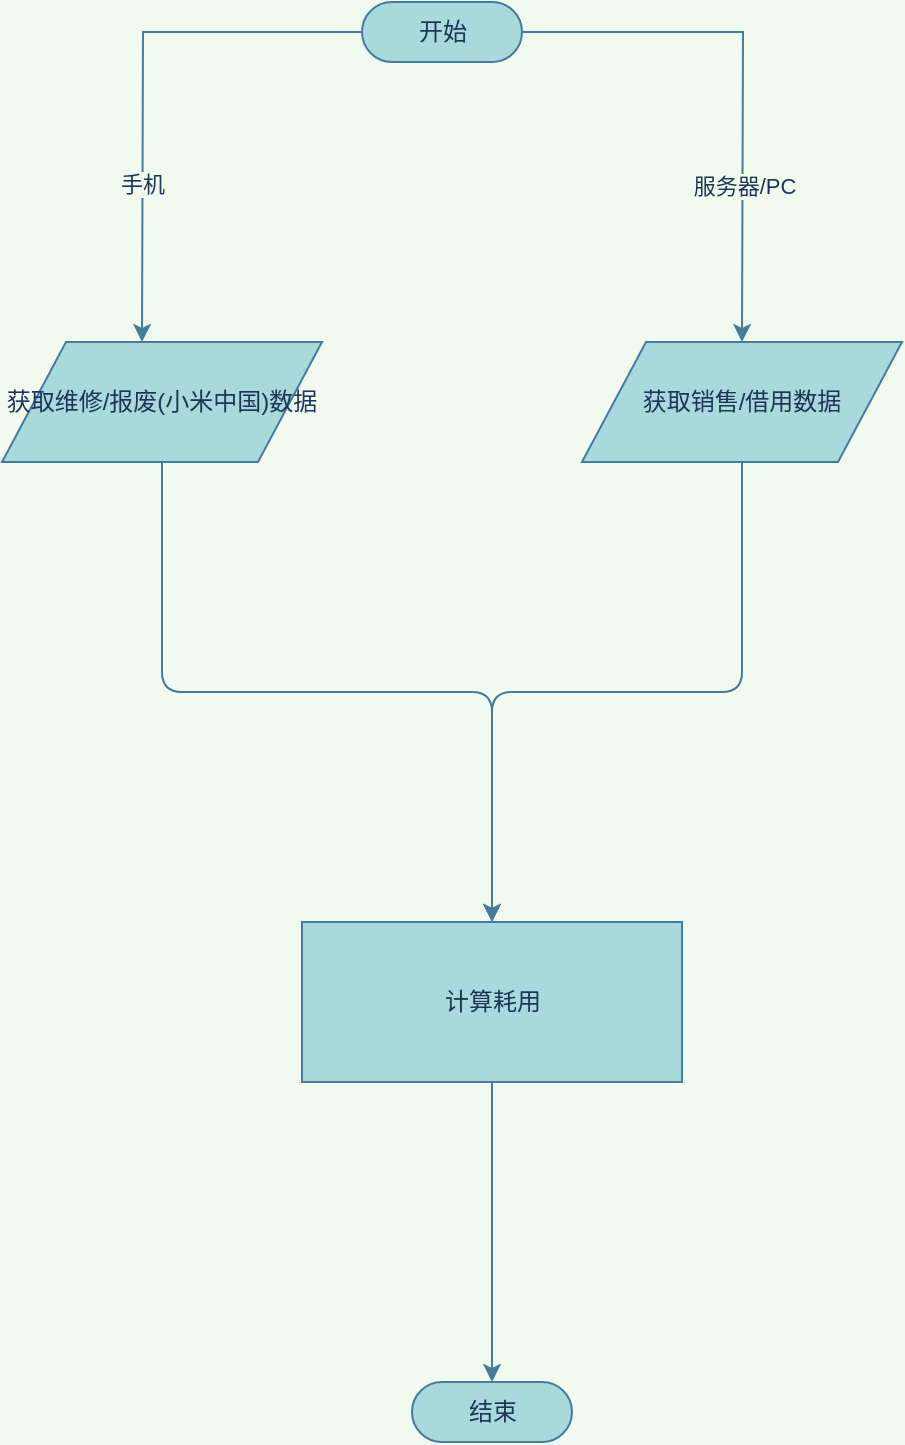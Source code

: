 <mxfile version="13.6.6" type="github" pages="2">
  <diagram id="9qeOw-TDJV-rw0LjYK_y" name="Page-1">
    <mxGraphModel dx="1134" dy="800" grid="1" gridSize="10" guides="1" tooltips="1" connect="1" arrows="1" fold="1" page="1" pageScale="1" pageWidth="827" pageHeight="1169" background="#F1FAEE" math="0" shadow="0">
      <root>
        <mxCell id="0" />
        <mxCell id="1" parent="0" />
        <mxCell id="xz3s9y3MhucFB3rknWTB-11" value="" style="edgeStyle=orthogonalEdgeStyle;rounded=0;orthogonalLoop=1;jettySize=auto;html=1;labelBackgroundColor=#F1FAEE;strokeColor=#457B9D;fontColor=#1D3557;" edge="1" parent="1" source="xz3s9y3MhucFB3rknWTB-1">
          <mxGeometry relative="1" as="geometry">
            <mxPoint x="210" y="190" as="targetPoint" />
          </mxGeometry>
        </mxCell>
        <mxCell id="xz3s9y3MhucFB3rknWTB-14" value="手机" style="edgeLabel;html=1;align=center;verticalAlign=middle;resizable=0;points=[];labelBackgroundColor=#F1FAEE;fontColor=#1D3557;" vertex="1" connectable="0" parent="xz3s9y3MhucFB3rknWTB-11">
          <mxGeometry x="0.404" y="-1" relative="1" as="geometry">
            <mxPoint as="offset" />
          </mxGeometry>
        </mxCell>
        <mxCell id="xz3s9y3MhucFB3rknWTB-13" value="" style="edgeStyle=orthogonalEdgeStyle;rounded=0;orthogonalLoop=1;jettySize=auto;html=1;labelBackgroundColor=#F1FAEE;strokeColor=#457B9D;fontColor=#1D3557;" edge="1" parent="1" source="xz3s9y3MhucFB3rknWTB-1">
          <mxGeometry relative="1" as="geometry">
            <mxPoint x="510" y="190" as="targetPoint" />
          </mxGeometry>
        </mxCell>
        <mxCell id="xz3s9y3MhucFB3rknWTB-15" value="服务器/PC" style="edgeLabel;html=1;align=center;verticalAlign=middle;resizable=0;points=[];labelBackgroundColor=#F1FAEE;fontColor=#1D3557;" vertex="1" connectable="0" parent="xz3s9y3MhucFB3rknWTB-13">
          <mxGeometry x="0.411" relative="1" as="geometry">
            <mxPoint as="offset" />
          </mxGeometry>
        </mxCell>
        <mxCell id="xz3s9y3MhucFB3rknWTB-1" value="开始" style="html=1;dashed=0;whitespace=wrap;shape=mxgraph.dfd.start;fillColor=#A8DADC;strokeColor=#457B9D;fontColor=#1D3557;" vertex="1" parent="1">
          <mxGeometry x="320" y="20" width="80" height="30" as="geometry" />
        </mxCell>
        <mxCell id="j4vW0vy3ZKRQ1BJBhKvj-2" style="edgeStyle=orthogonalEdgeStyle;curved=0;rounded=1;sketch=0;orthogonalLoop=1;jettySize=auto;html=1;strokeColor=#457B9D;fillColor=#A8DADC;fontColor=#1D3557;" edge="1" parent="1" source="xz3s9y3MhucFB3rknWTB-16" target="j4vW0vy3ZKRQ1BJBhKvj-1">
          <mxGeometry relative="1" as="geometry" />
        </mxCell>
        <mxCell id="xz3s9y3MhucFB3rknWTB-16" value="获取维修/报废(小米中国)数据" style="shape=parallelogram;perimeter=parallelogramPerimeter;html=1;dashed=0;verticalAlign=middle;whiteSpace=wrap;fillColor=#A8DADC;strokeColor=#457B9D;fontColor=#1D3557;" vertex="1" parent="1">
          <mxGeometry x="140" y="190" width="160" height="60" as="geometry" />
        </mxCell>
        <mxCell id="j4vW0vy3ZKRQ1BJBhKvj-3" style="edgeStyle=orthogonalEdgeStyle;curved=0;rounded=1;sketch=0;orthogonalLoop=1;jettySize=auto;html=1;strokeColor=#457B9D;fillColor=#A8DADC;fontColor=#1D3557;entryX=0.5;entryY=0;entryDx=0;entryDy=0;" edge="1" parent="1" source="xz3s9y3MhucFB3rknWTB-17" target="j4vW0vy3ZKRQ1BJBhKvj-1">
          <mxGeometry relative="1" as="geometry">
            <mxPoint x="360" y="400" as="targetPoint" />
          </mxGeometry>
        </mxCell>
        <mxCell id="xz3s9y3MhucFB3rknWTB-17" value="&lt;span&gt;获取销售/借用数据&lt;/span&gt;" style="shape=parallelogram;perimeter=parallelogramPerimeter;whiteSpace=wrap;html=1;dashed=0;fillColor=#A8DADC;strokeColor=#457B9D;fontColor=#1D3557;" vertex="1" parent="1">
          <mxGeometry x="430" y="190" width="160" height="60" as="geometry" />
        </mxCell>
        <mxCell id="j4vW0vy3ZKRQ1BJBhKvj-6" style="edgeStyle=orthogonalEdgeStyle;curved=0;rounded=1;sketch=0;orthogonalLoop=1;jettySize=auto;html=1;entryX=0.5;entryY=0.5;entryDx=0;entryDy=-15;entryPerimeter=0;strokeColor=#457B9D;fillColor=#A8DADC;fontColor=#1D3557;" edge="1" parent="1" source="j4vW0vy3ZKRQ1BJBhKvj-1" target="j4vW0vy3ZKRQ1BJBhKvj-5">
          <mxGeometry relative="1" as="geometry" />
        </mxCell>
        <mxCell id="j4vW0vy3ZKRQ1BJBhKvj-1" value="计算耗用" style="html=1;dashed=0;whitespace=wrap;rounded=0;sketch=0;strokeColor=#457B9D;fillColor=#A8DADC;fontColor=#1D3557;" vertex="1" parent="1">
          <mxGeometry x="290" y="480" width="190" height="80" as="geometry" />
        </mxCell>
        <mxCell id="j4vW0vy3ZKRQ1BJBhKvj-5" value="结束" style="html=1;dashed=0;whitespace=wrap;shape=mxgraph.dfd.start;fillColor=#A8DADC;strokeColor=#457B9D;fontColor=#1D3557;" vertex="1" parent="1">
          <mxGeometry x="345" y="710" width="80" height="30" as="geometry" />
        </mxCell>
      </root>
    </mxGraphModel>
  </diagram>
  <diagram id="QJ5TFczsXzoteXP9mDYt" name="Page-2">
    <mxGraphModel dx="1134" dy="800" grid="1" gridSize="10" guides="1" tooltips="1" connect="1" arrows="1" fold="1" page="1" pageScale="1" pageWidth="827" pageHeight="1169" math="0" shadow="0">
      <root>
        <mxCell id="hu2jY_g7sDcTO7a_H1-y-0" />
        <mxCell id="hu2jY_g7sDcTO7a_H1-y-1" parent="hu2jY_g7sDcTO7a_H1-y-0" />
      </root>
    </mxGraphModel>
  </diagram>
</mxfile>
